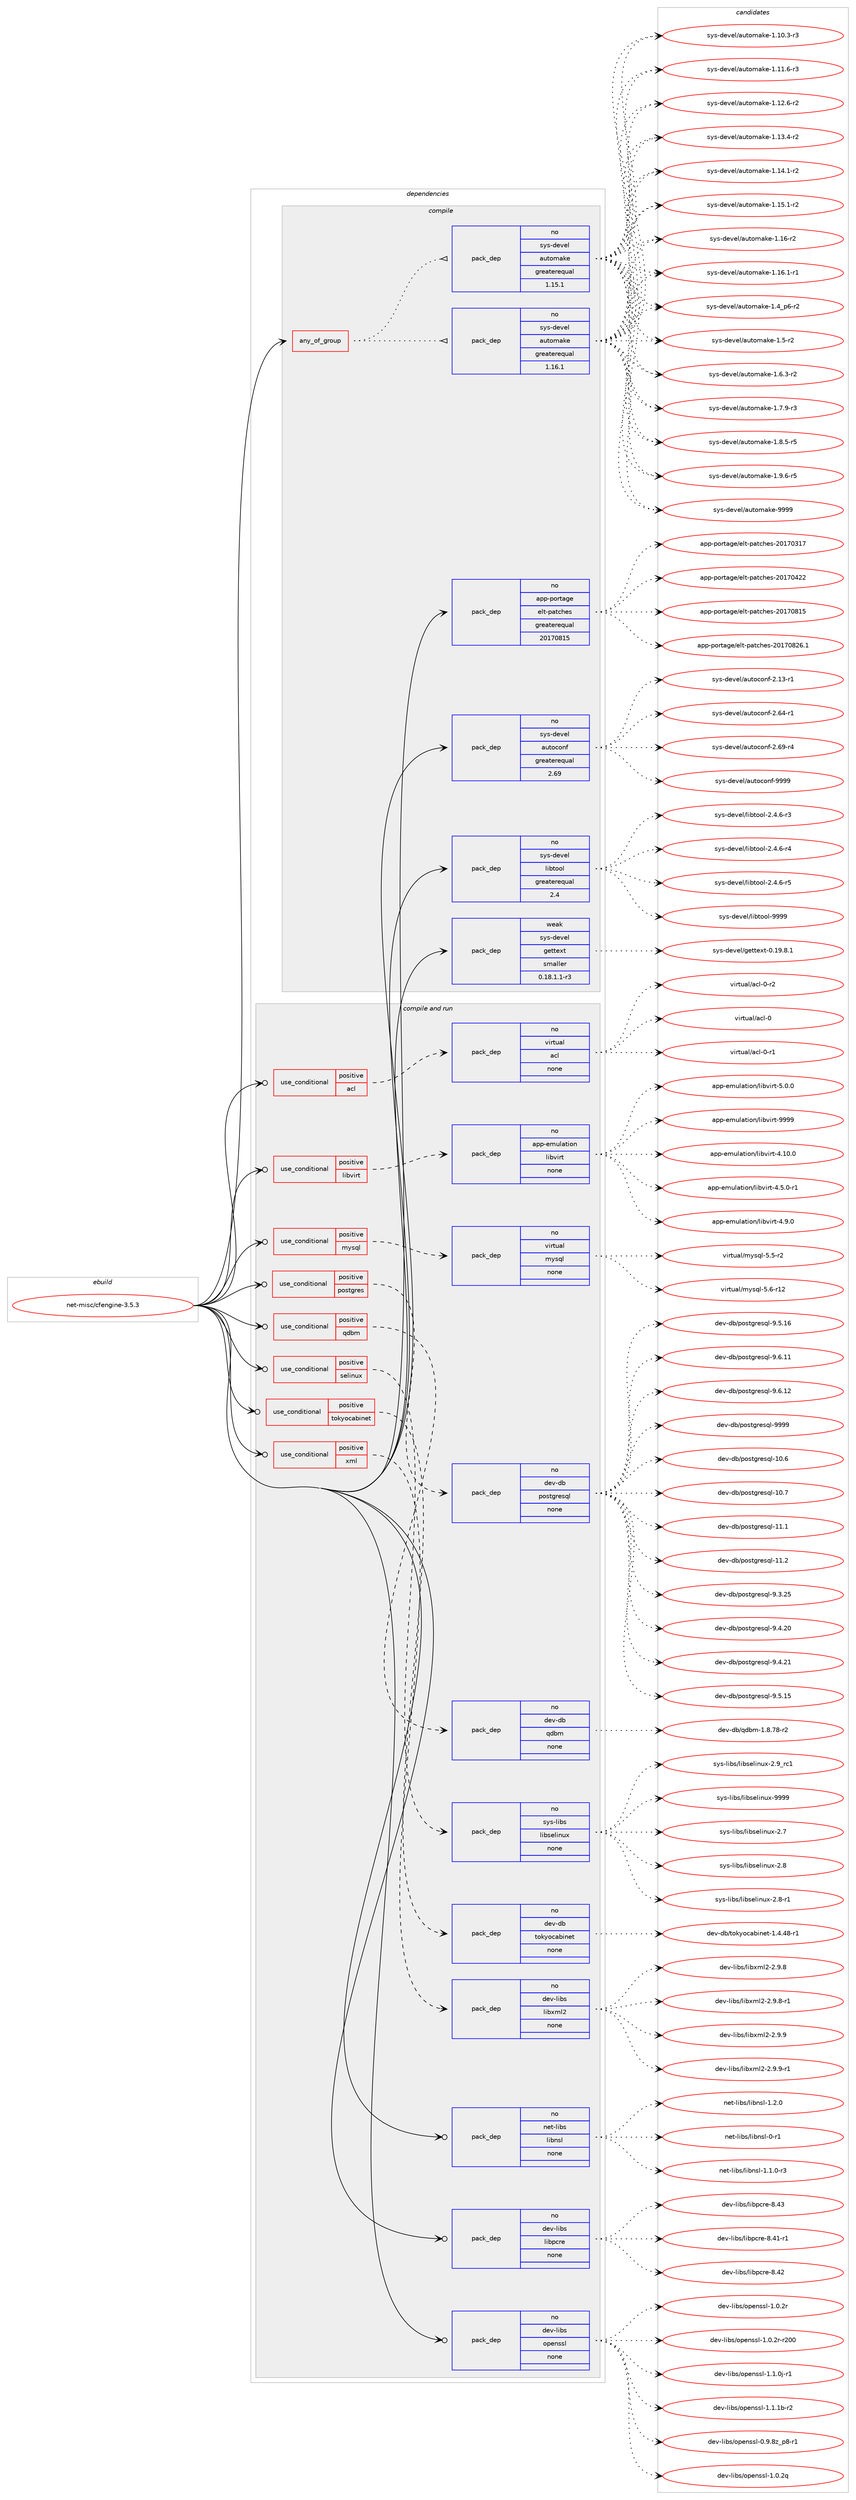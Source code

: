digraph prolog {

# *************
# Graph options
# *************

newrank=true;
concentrate=true;
compound=true;
graph [rankdir=LR,fontname=Helvetica,fontsize=10,ranksep=1.5];#, ranksep=2.5, nodesep=0.2];
edge  [arrowhead=vee];
node  [fontname=Helvetica,fontsize=10];

# **********
# The ebuild
# **********

subgraph cluster_leftcol {
color=gray;
rank=same;
label=<<i>ebuild</i>>;
id [label="net-misc/cfengine-3.5.3", color=red, width=4, href="../net-misc/cfengine-3.5.3.svg"];
}

# ****************
# The dependencies
# ****************

subgraph cluster_midcol {
color=gray;
label=<<i>dependencies</i>>;
subgraph cluster_compile {
fillcolor="#eeeeee";
style=filled;
label=<<i>compile</i>>;
subgraph any26317 {
dependency1666130 [label=<<TABLE BORDER="0" CELLBORDER="1" CELLSPACING="0" CELLPADDING="4"><TR><TD CELLPADDING="10">any_of_group</TD></TR></TABLE>>, shape=none, color=red];subgraph pack1191106 {
dependency1666131 [label=<<TABLE BORDER="0" CELLBORDER="1" CELLSPACING="0" CELLPADDING="4" WIDTH="220"><TR><TD ROWSPAN="6" CELLPADDING="30">pack_dep</TD></TR><TR><TD WIDTH="110">no</TD></TR><TR><TD>sys-devel</TD></TR><TR><TD>automake</TD></TR><TR><TD>greaterequal</TD></TR><TR><TD>1.16.1</TD></TR></TABLE>>, shape=none, color=blue];
}
dependency1666130:e -> dependency1666131:w [weight=20,style="dotted",arrowhead="oinv"];
subgraph pack1191107 {
dependency1666132 [label=<<TABLE BORDER="0" CELLBORDER="1" CELLSPACING="0" CELLPADDING="4" WIDTH="220"><TR><TD ROWSPAN="6" CELLPADDING="30">pack_dep</TD></TR><TR><TD WIDTH="110">no</TD></TR><TR><TD>sys-devel</TD></TR><TR><TD>automake</TD></TR><TR><TD>greaterequal</TD></TR><TR><TD>1.15.1</TD></TR></TABLE>>, shape=none, color=blue];
}
dependency1666130:e -> dependency1666132:w [weight=20,style="dotted",arrowhead="oinv"];
}
id:e -> dependency1666130:w [weight=20,style="solid",arrowhead="vee"];
subgraph pack1191108 {
dependency1666133 [label=<<TABLE BORDER="0" CELLBORDER="1" CELLSPACING="0" CELLPADDING="4" WIDTH="220"><TR><TD ROWSPAN="6" CELLPADDING="30">pack_dep</TD></TR><TR><TD WIDTH="110">no</TD></TR><TR><TD>app-portage</TD></TR><TR><TD>elt-patches</TD></TR><TR><TD>greaterequal</TD></TR><TR><TD>20170815</TD></TR></TABLE>>, shape=none, color=blue];
}
id:e -> dependency1666133:w [weight=20,style="solid",arrowhead="vee"];
subgraph pack1191109 {
dependency1666134 [label=<<TABLE BORDER="0" CELLBORDER="1" CELLSPACING="0" CELLPADDING="4" WIDTH="220"><TR><TD ROWSPAN="6" CELLPADDING="30">pack_dep</TD></TR><TR><TD WIDTH="110">no</TD></TR><TR><TD>sys-devel</TD></TR><TR><TD>autoconf</TD></TR><TR><TD>greaterequal</TD></TR><TR><TD>2.69</TD></TR></TABLE>>, shape=none, color=blue];
}
id:e -> dependency1666134:w [weight=20,style="solid",arrowhead="vee"];
subgraph pack1191110 {
dependency1666135 [label=<<TABLE BORDER="0" CELLBORDER="1" CELLSPACING="0" CELLPADDING="4" WIDTH="220"><TR><TD ROWSPAN="6" CELLPADDING="30">pack_dep</TD></TR><TR><TD WIDTH="110">no</TD></TR><TR><TD>sys-devel</TD></TR><TR><TD>libtool</TD></TR><TR><TD>greaterequal</TD></TR><TR><TD>2.4</TD></TR></TABLE>>, shape=none, color=blue];
}
id:e -> dependency1666135:w [weight=20,style="solid",arrowhead="vee"];
subgraph pack1191111 {
dependency1666136 [label=<<TABLE BORDER="0" CELLBORDER="1" CELLSPACING="0" CELLPADDING="4" WIDTH="220"><TR><TD ROWSPAN="6" CELLPADDING="30">pack_dep</TD></TR><TR><TD WIDTH="110">weak</TD></TR><TR><TD>sys-devel</TD></TR><TR><TD>gettext</TD></TR><TR><TD>smaller</TD></TR><TR><TD>0.18.1.1-r3</TD></TR></TABLE>>, shape=none, color=blue];
}
id:e -> dependency1666136:w [weight=20,style="solid",arrowhead="vee"];
}
subgraph cluster_compileandrun {
fillcolor="#eeeeee";
style=filled;
label=<<i>compile and run</i>>;
subgraph cond447919 {
dependency1666137 [label=<<TABLE BORDER="0" CELLBORDER="1" CELLSPACING="0" CELLPADDING="4"><TR><TD ROWSPAN="3" CELLPADDING="10">use_conditional</TD></TR><TR><TD>positive</TD></TR><TR><TD>acl</TD></TR></TABLE>>, shape=none, color=red];
subgraph pack1191112 {
dependency1666138 [label=<<TABLE BORDER="0" CELLBORDER="1" CELLSPACING="0" CELLPADDING="4" WIDTH="220"><TR><TD ROWSPAN="6" CELLPADDING="30">pack_dep</TD></TR><TR><TD WIDTH="110">no</TD></TR><TR><TD>virtual</TD></TR><TR><TD>acl</TD></TR><TR><TD>none</TD></TR><TR><TD></TD></TR></TABLE>>, shape=none, color=blue];
}
dependency1666137:e -> dependency1666138:w [weight=20,style="dashed",arrowhead="vee"];
}
id:e -> dependency1666137:w [weight=20,style="solid",arrowhead="odotvee"];
subgraph cond447920 {
dependency1666139 [label=<<TABLE BORDER="0" CELLBORDER="1" CELLSPACING="0" CELLPADDING="4"><TR><TD ROWSPAN="3" CELLPADDING="10">use_conditional</TD></TR><TR><TD>positive</TD></TR><TR><TD>libvirt</TD></TR></TABLE>>, shape=none, color=red];
subgraph pack1191113 {
dependency1666140 [label=<<TABLE BORDER="0" CELLBORDER="1" CELLSPACING="0" CELLPADDING="4" WIDTH="220"><TR><TD ROWSPAN="6" CELLPADDING="30">pack_dep</TD></TR><TR><TD WIDTH="110">no</TD></TR><TR><TD>app-emulation</TD></TR><TR><TD>libvirt</TD></TR><TR><TD>none</TD></TR><TR><TD></TD></TR></TABLE>>, shape=none, color=blue];
}
dependency1666139:e -> dependency1666140:w [weight=20,style="dashed",arrowhead="vee"];
}
id:e -> dependency1666139:w [weight=20,style="solid",arrowhead="odotvee"];
subgraph cond447921 {
dependency1666141 [label=<<TABLE BORDER="0" CELLBORDER="1" CELLSPACING="0" CELLPADDING="4"><TR><TD ROWSPAN="3" CELLPADDING="10">use_conditional</TD></TR><TR><TD>positive</TD></TR><TR><TD>mysql</TD></TR></TABLE>>, shape=none, color=red];
subgraph pack1191114 {
dependency1666142 [label=<<TABLE BORDER="0" CELLBORDER="1" CELLSPACING="0" CELLPADDING="4" WIDTH="220"><TR><TD ROWSPAN="6" CELLPADDING="30">pack_dep</TD></TR><TR><TD WIDTH="110">no</TD></TR><TR><TD>virtual</TD></TR><TR><TD>mysql</TD></TR><TR><TD>none</TD></TR><TR><TD></TD></TR></TABLE>>, shape=none, color=blue];
}
dependency1666141:e -> dependency1666142:w [weight=20,style="dashed",arrowhead="vee"];
}
id:e -> dependency1666141:w [weight=20,style="solid",arrowhead="odotvee"];
subgraph cond447922 {
dependency1666143 [label=<<TABLE BORDER="0" CELLBORDER="1" CELLSPACING="0" CELLPADDING="4"><TR><TD ROWSPAN="3" CELLPADDING="10">use_conditional</TD></TR><TR><TD>positive</TD></TR><TR><TD>postgres</TD></TR></TABLE>>, shape=none, color=red];
subgraph pack1191115 {
dependency1666144 [label=<<TABLE BORDER="0" CELLBORDER="1" CELLSPACING="0" CELLPADDING="4" WIDTH="220"><TR><TD ROWSPAN="6" CELLPADDING="30">pack_dep</TD></TR><TR><TD WIDTH="110">no</TD></TR><TR><TD>dev-db</TD></TR><TR><TD>postgresql</TD></TR><TR><TD>none</TD></TR><TR><TD></TD></TR></TABLE>>, shape=none, color=blue];
}
dependency1666143:e -> dependency1666144:w [weight=20,style="dashed",arrowhead="vee"];
}
id:e -> dependency1666143:w [weight=20,style="solid",arrowhead="odotvee"];
subgraph cond447923 {
dependency1666145 [label=<<TABLE BORDER="0" CELLBORDER="1" CELLSPACING="0" CELLPADDING="4"><TR><TD ROWSPAN="3" CELLPADDING="10">use_conditional</TD></TR><TR><TD>positive</TD></TR><TR><TD>qdbm</TD></TR></TABLE>>, shape=none, color=red];
subgraph pack1191116 {
dependency1666146 [label=<<TABLE BORDER="0" CELLBORDER="1" CELLSPACING="0" CELLPADDING="4" WIDTH="220"><TR><TD ROWSPAN="6" CELLPADDING="30">pack_dep</TD></TR><TR><TD WIDTH="110">no</TD></TR><TR><TD>dev-db</TD></TR><TR><TD>qdbm</TD></TR><TR><TD>none</TD></TR><TR><TD></TD></TR></TABLE>>, shape=none, color=blue];
}
dependency1666145:e -> dependency1666146:w [weight=20,style="dashed",arrowhead="vee"];
}
id:e -> dependency1666145:w [weight=20,style="solid",arrowhead="odotvee"];
subgraph cond447924 {
dependency1666147 [label=<<TABLE BORDER="0" CELLBORDER="1" CELLSPACING="0" CELLPADDING="4"><TR><TD ROWSPAN="3" CELLPADDING="10">use_conditional</TD></TR><TR><TD>positive</TD></TR><TR><TD>selinux</TD></TR></TABLE>>, shape=none, color=red];
subgraph pack1191117 {
dependency1666148 [label=<<TABLE BORDER="0" CELLBORDER="1" CELLSPACING="0" CELLPADDING="4" WIDTH="220"><TR><TD ROWSPAN="6" CELLPADDING="30">pack_dep</TD></TR><TR><TD WIDTH="110">no</TD></TR><TR><TD>sys-libs</TD></TR><TR><TD>libselinux</TD></TR><TR><TD>none</TD></TR><TR><TD></TD></TR></TABLE>>, shape=none, color=blue];
}
dependency1666147:e -> dependency1666148:w [weight=20,style="dashed",arrowhead="vee"];
}
id:e -> dependency1666147:w [weight=20,style="solid",arrowhead="odotvee"];
subgraph cond447925 {
dependency1666149 [label=<<TABLE BORDER="0" CELLBORDER="1" CELLSPACING="0" CELLPADDING="4"><TR><TD ROWSPAN="3" CELLPADDING="10">use_conditional</TD></TR><TR><TD>positive</TD></TR><TR><TD>tokyocabinet</TD></TR></TABLE>>, shape=none, color=red];
subgraph pack1191118 {
dependency1666150 [label=<<TABLE BORDER="0" CELLBORDER="1" CELLSPACING="0" CELLPADDING="4" WIDTH="220"><TR><TD ROWSPAN="6" CELLPADDING="30">pack_dep</TD></TR><TR><TD WIDTH="110">no</TD></TR><TR><TD>dev-db</TD></TR><TR><TD>tokyocabinet</TD></TR><TR><TD>none</TD></TR><TR><TD></TD></TR></TABLE>>, shape=none, color=blue];
}
dependency1666149:e -> dependency1666150:w [weight=20,style="dashed",arrowhead="vee"];
}
id:e -> dependency1666149:w [weight=20,style="solid",arrowhead="odotvee"];
subgraph cond447926 {
dependency1666151 [label=<<TABLE BORDER="0" CELLBORDER="1" CELLSPACING="0" CELLPADDING="4"><TR><TD ROWSPAN="3" CELLPADDING="10">use_conditional</TD></TR><TR><TD>positive</TD></TR><TR><TD>xml</TD></TR></TABLE>>, shape=none, color=red];
subgraph pack1191119 {
dependency1666152 [label=<<TABLE BORDER="0" CELLBORDER="1" CELLSPACING="0" CELLPADDING="4" WIDTH="220"><TR><TD ROWSPAN="6" CELLPADDING="30">pack_dep</TD></TR><TR><TD WIDTH="110">no</TD></TR><TR><TD>dev-libs</TD></TR><TR><TD>libxml2</TD></TR><TR><TD>none</TD></TR><TR><TD></TD></TR></TABLE>>, shape=none, color=blue];
}
dependency1666151:e -> dependency1666152:w [weight=20,style="dashed",arrowhead="vee"];
}
id:e -> dependency1666151:w [weight=20,style="solid",arrowhead="odotvee"];
subgraph pack1191120 {
dependency1666153 [label=<<TABLE BORDER="0" CELLBORDER="1" CELLSPACING="0" CELLPADDING="4" WIDTH="220"><TR><TD ROWSPAN="6" CELLPADDING="30">pack_dep</TD></TR><TR><TD WIDTH="110">no</TD></TR><TR><TD>dev-libs</TD></TR><TR><TD>libpcre</TD></TR><TR><TD>none</TD></TR><TR><TD></TD></TR></TABLE>>, shape=none, color=blue];
}
id:e -> dependency1666153:w [weight=20,style="solid",arrowhead="odotvee"];
subgraph pack1191121 {
dependency1666154 [label=<<TABLE BORDER="0" CELLBORDER="1" CELLSPACING="0" CELLPADDING="4" WIDTH="220"><TR><TD ROWSPAN="6" CELLPADDING="30">pack_dep</TD></TR><TR><TD WIDTH="110">no</TD></TR><TR><TD>dev-libs</TD></TR><TR><TD>openssl</TD></TR><TR><TD>none</TD></TR><TR><TD></TD></TR></TABLE>>, shape=none, color=blue];
}
id:e -> dependency1666154:w [weight=20,style="solid",arrowhead="odotvee"];
subgraph pack1191122 {
dependency1666155 [label=<<TABLE BORDER="0" CELLBORDER="1" CELLSPACING="0" CELLPADDING="4" WIDTH="220"><TR><TD ROWSPAN="6" CELLPADDING="30">pack_dep</TD></TR><TR><TD WIDTH="110">no</TD></TR><TR><TD>net-libs</TD></TR><TR><TD>libnsl</TD></TR><TR><TD>none</TD></TR><TR><TD></TD></TR></TABLE>>, shape=none, color=blue];
}
id:e -> dependency1666155:w [weight=20,style="solid",arrowhead="odotvee"];
}
subgraph cluster_run {
fillcolor="#eeeeee";
style=filled;
label=<<i>run</i>>;
}
}

# **************
# The candidates
# **************

subgraph cluster_choices {
rank=same;
color=gray;
label=<<i>candidates</i>>;

subgraph choice1191106 {
color=black;
nodesep=1;
choice11512111545100101118101108479711711611110997107101454946494846514511451 [label="sys-devel/automake-1.10.3-r3", color=red, width=4,href="../sys-devel/automake-1.10.3-r3.svg"];
choice11512111545100101118101108479711711611110997107101454946494946544511451 [label="sys-devel/automake-1.11.6-r3", color=red, width=4,href="../sys-devel/automake-1.11.6-r3.svg"];
choice11512111545100101118101108479711711611110997107101454946495046544511450 [label="sys-devel/automake-1.12.6-r2", color=red, width=4,href="../sys-devel/automake-1.12.6-r2.svg"];
choice11512111545100101118101108479711711611110997107101454946495146524511450 [label="sys-devel/automake-1.13.4-r2", color=red, width=4,href="../sys-devel/automake-1.13.4-r2.svg"];
choice11512111545100101118101108479711711611110997107101454946495246494511450 [label="sys-devel/automake-1.14.1-r2", color=red, width=4,href="../sys-devel/automake-1.14.1-r2.svg"];
choice11512111545100101118101108479711711611110997107101454946495346494511450 [label="sys-devel/automake-1.15.1-r2", color=red, width=4,href="../sys-devel/automake-1.15.1-r2.svg"];
choice1151211154510010111810110847971171161111099710710145494649544511450 [label="sys-devel/automake-1.16-r2", color=red, width=4,href="../sys-devel/automake-1.16-r2.svg"];
choice11512111545100101118101108479711711611110997107101454946495446494511449 [label="sys-devel/automake-1.16.1-r1", color=red, width=4,href="../sys-devel/automake-1.16.1-r1.svg"];
choice115121115451001011181011084797117116111109971071014549465295112544511450 [label="sys-devel/automake-1.4_p6-r2", color=red, width=4,href="../sys-devel/automake-1.4_p6-r2.svg"];
choice11512111545100101118101108479711711611110997107101454946534511450 [label="sys-devel/automake-1.5-r2", color=red, width=4,href="../sys-devel/automake-1.5-r2.svg"];
choice115121115451001011181011084797117116111109971071014549465446514511450 [label="sys-devel/automake-1.6.3-r2", color=red, width=4,href="../sys-devel/automake-1.6.3-r2.svg"];
choice115121115451001011181011084797117116111109971071014549465546574511451 [label="sys-devel/automake-1.7.9-r3", color=red, width=4,href="../sys-devel/automake-1.7.9-r3.svg"];
choice115121115451001011181011084797117116111109971071014549465646534511453 [label="sys-devel/automake-1.8.5-r5", color=red, width=4,href="../sys-devel/automake-1.8.5-r5.svg"];
choice115121115451001011181011084797117116111109971071014549465746544511453 [label="sys-devel/automake-1.9.6-r5", color=red, width=4,href="../sys-devel/automake-1.9.6-r5.svg"];
choice115121115451001011181011084797117116111109971071014557575757 [label="sys-devel/automake-9999", color=red, width=4,href="../sys-devel/automake-9999.svg"];
dependency1666131:e -> choice11512111545100101118101108479711711611110997107101454946494846514511451:w [style=dotted,weight="100"];
dependency1666131:e -> choice11512111545100101118101108479711711611110997107101454946494946544511451:w [style=dotted,weight="100"];
dependency1666131:e -> choice11512111545100101118101108479711711611110997107101454946495046544511450:w [style=dotted,weight="100"];
dependency1666131:e -> choice11512111545100101118101108479711711611110997107101454946495146524511450:w [style=dotted,weight="100"];
dependency1666131:e -> choice11512111545100101118101108479711711611110997107101454946495246494511450:w [style=dotted,weight="100"];
dependency1666131:e -> choice11512111545100101118101108479711711611110997107101454946495346494511450:w [style=dotted,weight="100"];
dependency1666131:e -> choice1151211154510010111810110847971171161111099710710145494649544511450:w [style=dotted,weight="100"];
dependency1666131:e -> choice11512111545100101118101108479711711611110997107101454946495446494511449:w [style=dotted,weight="100"];
dependency1666131:e -> choice115121115451001011181011084797117116111109971071014549465295112544511450:w [style=dotted,weight="100"];
dependency1666131:e -> choice11512111545100101118101108479711711611110997107101454946534511450:w [style=dotted,weight="100"];
dependency1666131:e -> choice115121115451001011181011084797117116111109971071014549465446514511450:w [style=dotted,weight="100"];
dependency1666131:e -> choice115121115451001011181011084797117116111109971071014549465546574511451:w [style=dotted,weight="100"];
dependency1666131:e -> choice115121115451001011181011084797117116111109971071014549465646534511453:w [style=dotted,weight="100"];
dependency1666131:e -> choice115121115451001011181011084797117116111109971071014549465746544511453:w [style=dotted,weight="100"];
dependency1666131:e -> choice115121115451001011181011084797117116111109971071014557575757:w [style=dotted,weight="100"];
}
subgraph choice1191107 {
color=black;
nodesep=1;
choice11512111545100101118101108479711711611110997107101454946494846514511451 [label="sys-devel/automake-1.10.3-r3", color=red, width=4,href="../sys-devel/automake-1.10.3-r3.svg"];
choice11512111545100101118101108479711711611110997107101454946494946544511451 [label="sys-devel/automake-1.11.6-r3", color=red, width=4,href="../sys-devel/automake-1.11.6-r3.svg"];
choice11512111545100101118101108479711711611110997107101454946495046544511450 [label="sys-devel/automake-1.12.6-r2", color=red, width=4,href="../sys-devel/automake-1.12.6-r2.svg"];
choice11512111545100101118101108479711711611110997107101454946495146524511450 [label="sys-devel/automake-1.13.4-r2", color=red, width=4,href="../sys-devel/automake-1.13.4-r2.svg"];
choice11512111545100101118101108479711711611110997107101454946495246494511450 [label="sys-devel/automake-1.14.1-r2", color=red, width=4,href="../sys-devel/automake-1.14.1-r2.svg"];
choice11512111545100101118101108479711711611110997107101454946495346494511450 [label="sys-devel/automake-1.15.1-r2", color=red, width=4,href="../sys-devel/automake-1.15.1-r2.svg"];
choice1151211154510010111810110847971171161111099710710145494649544511450 [label="sys-devel/automake-1.16-r2", color=red, width=4,href="../sys-devel/automake-1.16-r2.svg"];
choice11512111545100101118101108479711711611110997107101454946495446494511449 [label="sys-devel/automake-1.16.1-r1", color=red, width=4,href="../sys-devel/automake-1.16.1-r1.svg"];
choice115121115451001011181011084797117116111109971071014549465295112544511450 [label="sys-devel/automake-1.4_p6-r2", color=red, width=4,href="../sys-devel/automake-1.4_p6-r2.svg"];
choice11512111545100101118101108479711711611110997107101454946534511450 [label="sys-devel/automake-1.5-r2", color=red, width=4,href="../sys-devel/automake-1.5-r2.svg"];
choice115121115451001011181011084797117116111109971071014549465446514511450 [label="sys-devel/automake-1.6.3-r2", color=red, width=4,href="../sys-devel/automake-1.6.3-r2.svg"];
choice115121115451001011181011084797117116111109971071014549465546574511451 [label="sys-devel/automake-1.7.9-r3", color=red, width=4,href="../sys-devel/automake-1.7.9-r3.svg"];
choice115121115451001011181011084797117116111109971071014549465646534511453 [label="sys-devel/automake-1.8.5-r5", color=red, width=4,href="../sys-devel/automake-1.8.5-r5.svg"];
choice115121115451001011181011084797117116111109971071014549465746544511453 [label="sys-devel/automake-1.9.6-r5", color=red, width=4,href="../sys-devel/automake-1.9.6-r5.svg"];
choice115121115451001011181011084797117116111109971071014557575757 [label="sys-devel/automake-9999", color=red, width=4,href="../sys-devel/automake-9999.svg"];
dependency1666132:e -> choice11512111545100101118101108479711711611110997107101454946494846514511451:w [style=dotted,weight="100"];
dependency1666132:e -> choice11512111545100101118101108479711711611110997107101454946494946544511451:w [style=dotted,weight="100"];
dependency1666132:e -> choice11512111545100101118101108479711711611110997107101454946495046544511450:w [style=dotted,weight="100"];
dependency1666132:e -> choice11512111545100101118101108479711711611110997107101454946495146524511450:w [style=dotted,weight="100"];
dependency1666132:e -> choice11512111545100101118101108479711711611110997107101454946495246494511450:w [style=dotted,weight="100"];
dependency1666132:e -> choice11512111545100101118101108479711711611110997107101454946495346494511450:w [style=dotted,weight="100"];
dependency1666132:e -> choice1151211154510010111810110847971171161111099710710145494649544511450:w [style=dotted,weight="100"];
dependency1666132:e -> choice11512111545100101118101108479711711611110997107101454946495446494511449:w [style=dotted,weight="100"];
dependency1666132:e -> choice115121115451001011181011084797117116111109971071014549465295112544511450:w [style=dotted,weight="100"];
dependency1666132:e -> choice11512111545100101118101108479711711611110997107101454946534511450:w [style=dotted,weight="100"];
dependency1666132:e -> choice115121115451001011181011084797117116111109971071014549465446514511450:w [style=dotted,weight="100"];
dependency1666132:e -> choice115121115451001011181011084797117116111109971071014549465546574511451:w [style=dotted,weight="100"];
dependency1666132:e -> choice115121115451001011181011084797117116111109971071014549465646534511453:w [style=dotted,weight="100"];
dependency1666132:e -> choice115121115451001011181011084797117116111109971071014549465746544511453:w [style=dotted,weight="100"];
dependency1666132:e -> choice115121115451001011181011084797117116111109971071014557575757:w [style=dotted,weight="100"];
}
subgraph choice1191108 {
color=black;
nodesep=1;
choice97112112451121111141169710310147101108116451129711699104101115455048495548514955 [label="app-portage/elt-patches-20170317", color=red, width=4,href="../app-portage/elt-patches-20170317.svg"];
choice97112112451121111141169710310147101108116451129711699104101115455048495548525050 [label="app-portage/elt-patches-20170422", color=red, width=4,href="../app-portage/elt-patches-20170422.svg"];
choice97112112451121111141169710310147101108116451129711699104101115455048495548564953 [label="app-portage/elt-patches-20170815", color=red, width=4,href="../app-portage/elt-patches-20170815.svg"];
choice971121124511211111411697103101471011081164511297116991041011154550484955485650544649 [label="app-portage/elt-patches-20170826.1", color=red, width=4,href="../app-portage/elt-patches-20170826.1.svg"];
dependency1666133:e -> choice97112112451121111141169710310147101108116451129711699104101115455048495548514955:w [style=dotted,weight="100"];
dependency1666133:e -> choice97112112451121111141169710310147101108116451129711699104101115455048495548525050:w [style=dotted,weight="100"];
dependency1666133:e -> choice97112112451121111141169710310147101108116451129711699104101115455048495548564953:w [style=dotted,weight="100"];
dependency1666133:e -> choice971121124511211111411697103101471011081164511297116991041011154550484955485650544649:w [style=dotted,weight="100"];
}
subgraph choice1191109 {
color=black;
nodesep=1;
choice1151211154510010111810110847971171161119911111010245504649514511449 [label="sys-devel/autoconf-2.13-r1", color=red, width=4,href="../sys-devel/autoconf-2.13-r1.svg"];
choice1151211154510010111810110847971171161119911111010245504654524511449 [label="sys-devel/autoconf-2.64-r1", color=red, width=4,href="../sys-devel/autoconf-2.64-r1.svg"];
choice1151211154510010111810110847971171161119911111010245504654574511452 [label="sys-devel/autoconf-2.69-r4", color=red, width=4,href="../sys-devel/autoconf-2.69-r4.svg"];
choice115121115451001011181011084797117116111991111101024557575757 [label="sys-devel/autoconf-9999", color=red, width=4,href="../sys-devel/autoconf-9999.svg"];
dependency1666134:e -> choice1151211154510010111810110847971171161119911111010245504649514511449:w [style=dotted,weight="100"];
dependency1666134:e -> choice1151211154510010111810110847971171161119911111010245504654524511449:w [style=dotted,weight="100"];
dependency1666134:e -> choice1151211154510010111810110847971171161119911111010245504654574511452:w [style=dotted,weight="100"];
dependency1666134:e -> choice115121115451001011181011084797117116111991111101024557575757:w [style=dotted,weight="100"];
}
subgraph choice1191110 {
color=black;
nodesep=1;
choice1151211154510010111810110847108105981161111111084550465246544511451 [label="sys-devel/libtool-2.4.6-r3", color=red, width=4,href="../sys-devel/libtool-2.4.6-r3.svg"];
choice1151211154510010111810110847108105981161111111084550465246544511452 [label="sys-devel/libtool-2.4.6-r4", color=red, width=4,href="../sys-devel/libtool-2.4.6-r4.svg"];
choice1151211154510010111810110847108105981161111111084550465246544511453 [label="sys-devel/libtool-2.4.6-r5", color=red, width=4,href="../sys-devel/libtool-2.4.6-r5.svg"];
choice1151211154510010111810110847108105981161111111084557575757 [label="sys-devel/libtool-9999", color=red, width=4,href="../sys-devel/libtool-9999.svg"];
dependency1666135:e -> choice1151211154510010111810110847108105981161111111084550465246544511451:w [style=dotted,weight="100"];
dependency1666135:e -> choice1151211154510010111810110847108105981161111111084550465246544511452:w [style=dotted,weight="100"];
dependency1666135:e -> choice1151211154510010111810110847108105981161111111084550465246544511453:w [style=dotted,weight="100"];
dependency1666135:e -> choice1151211154510010111810110847108105981161111111084557575757:w [style=dotted,weight="100"];
}
subgraph choice1191111 {
color=black;
nodesep=1;
choice1151211154510010111810110847103101116116101120116454846495746564649 [label="sys-devel/gettext-0.19.8.1", color=red, width=4,href="../sys-devel/gettext-0.19.8.1.svg"];
dependency1666136:e -> choice1151211154510010111810110847103101116116101120116454846495746564649:w [style=dotted,weight="100"];
}
subgraph choice1191112 {
color=black;
nodesep=1;
choice118105114116117971084797991084548 [label="virtual/acl-0", color=red, width=4,href="../virtual/acl-0.svg"];
choice1181051141161179710847979910845484511449 [label="virtual/acl-0-r1", color=red, width=4,href="../virtual/acl-0-r1.svg"];
choice1181051141161179710847979910845484511450 [label="virtual/acl-0-r2", color=red, width=4,href="../virtual/acl-0-r2.svg"];
dependency1666138:e -> choice118105114116117971084797991084548:w [style=dotted,weight="100"];
dependency1666138:e -> choice1181051141161179710847979910845484511449:w [style=dotted,weight="100"];
dependency1666138:e -> choice1181051141161179710847979910845484511450:w [style=dotted,weight="100"];
}
subgraph choice1191113 {
color=black;
nodesep=1;
choice971121124510110911710897116105111110471081059811810511411645524649484648 [label="app-emulation/libvirt-4.10.0", color=red, width=4,href="../app-emulation/libvirt-4.10.0.svg"];
choice97112112451011091171089711610511111047108105981181051141164552465346484511449 [label="app-emulation/libvirt-4.5.0-r1", color=red, width=4,href="../app-emulation/libvirt-4.5.0-r1.svg"];
choice9711211245101109117108971161051111104710810598118105114116455246574648 [label="app-emulation/libvirt-4.9.0", color=red, width=4,href="../app-emulation/libvirt-4.9.0.svg"];
choice9711211245101109117108971161051111104710810598118105114116455346484648 [label="app-emulation/libvirt-5.0.0", color=red, width=4,href="../app-emulation/libvirt-5.0.0.svg"];
choice97112112451011091171089711610511111047108105981181051141164557575757 [label="app-emulation/libvirt-9999", color=red, width=4,href="../app-emulation/libvirt-9999.svg"];
dependency1666140:e -> choice971121124510110911710897116105111110471081059811810511411645524649484648:w [style=dotted,weight="100"];
dependency1666140:e -> choice97112112451011091171089711610511111047108105981181051141164552465346484511449:w [style=dotted,weight="100"];
dependency1666140:e -> choice9711211245101109117108971161051111104710810598118105114116455246574648:w [style=dotted,weight="100"];
dependency1666140:e -> choice9711211245101109117108971161051111104710810598118105114116455346484648:w [style=dotted,weight="100"];
dependency1666140:e -> choice97112112451011091171089711610511111047108105981181051141164557575757:w [style=dotted,weight="100"];
}
subgraph choice1191114 {
color=black;
nodesep=1;
choice1181051141161179710847109121115113108455346534511450 [label="virtual/mysql-5.5-r2", color=red, width=4,href="../virtual/mysql-5.5-r2.svg"];
choice118105114116117971084710912111511310845534654451144950 [label="virtual/mysql-5.6-r12", color=red, width=4,href="../virtual/mysql-5.6-r12.svg"];
dependency1666142:e -> choice1181051141161179710847109121115113108455346534511450:w [style=dotted,weight="100"];
dependency1666142:e -> choice118105114116117971084710912111511310845534654451144950:w [style=dotted,weight="100"];
}
subgraph choice1191115 {
color=black;
nodesep=1;
choice1001011184510098471121111151161031141011151131084549484654 [label="dev-db/postgresql-10.6", color=red, width=4,href="../dev-db/postgresql-10.6.svg"];
choice1001011184510098471121111151161031141011151131084549484655 [label="dev-db/postgresql-10.7", color=red, width=4,href="../dev-db/postgresql-10.7.svg"];
choice1001011184510098471121111151161031141011151131084549494649 [label="dev-db/postgresql-11.1", color=red, width=4,href="../dev-db/postgresql-11.1.svg"];
choice1001011184510098471121111151161031141011151131084549494650 [label="dev-db/postgresql-11.2", color=red, width=4,href="../dev-db/postgresql-11.2.svg"];
choice10010111845100984711211111511610311410111511310845574651465053 [label="dev-db/postgresql-9.3.25", color=red, width=4,href="../dev-db/postgresql-9.3.25.svg"];
choice10010111845100984711211111511610311410111511310845574652465048 [label="dev-db/postgresql-9.4.20", color=red, width=4,href="../dev-db/postgresql-9.4.20.svg"];
choice10010111845100984711211111511610311410111511310845574652465049 [label="dev-db/postgresql-9.4.21", color=red, width=4,href="../dev-db/postgresql-9.4.21.svg"];
choice10010111845100984711211111511610311410111511310845574653464953 [label="dev-db/postgresql-9.5.15", color=red, width=4,href="../dev-db/postgresql-9.5.15.svg"];
choice10010111845100984711211111511610311410111511310845574653464954 [label="dev-db/postgresql-9.5.16", color=red, width=4,href="../dev-db/postgresql-9.5.16.svg"];
choice10010111845100984711211111511610311410111511310845574654464949 [label="dev-db/postgresql-9.6.11", color=red, width=4,href="../dev-db/postgresql-9.6.11.svg"];
choice10010111845100984711211111511610311410111511310845574654464950 [label="dev-db/postgresql-9.6.12", color=red, width=4,href="../dev-db/postgresql-9.6.12.svg"];
choice1001011184510098471121111151161031141011151131084557575757 [label="dev-db/postgresql-9999", color=red, width=4,href="../dev-db/postgresql-9999.svg"];
dependency1666144:e -> choice1001011184510098471121111151161031141011151131084549484654:w [style=dotted,weight="100"];
dependency1666144:e -> choice1001011184510098471121111151161031141011151131084549484655:w [style=dotted,weight="100"];
dependency1666144:e -> choice1001011184510098471121111151161031141011151131084549494649:w [style=dotted,weight="100"];
dependency1666144:e -> choice1001011184510098471121111151161031141011151131084549494650:w [style=dotted,weight="100"];
dependency1666144:e -> choice10010111845100984711211111511610311410111511310845574651465053:w [style=dotted,weight="100"];
dependency1666144:e -> choice10010111845100984711211111511610311410111511310845574652465048:w [style=dotted,weight="100"];
dependency1666144:e -> choice10010111845100984711211111511610311410111511310845574652465049:w [style=dotted,weight="100"];
dependency1666144:e -> choice10010111845100984711211111511610311410111511310845574653464953:w [style=dotted,weight="100"];
dependency1666144:e -> choice10010111845100984711211111511610311410111511310845574653464954:w [style=dotted,weight="100"];
dependency1666144:e -> choice10010111845100984711211111511610311410111511310845574654464949:w [style=dotted,weight="100"];
dependency1666144:e -> choice10010111845100984711211111511610311410111511310845574654464950:w [style=dotted,weight="100"];
dependency1666144:e -> choice1001011184510098471121111151161031141011151131084557575757:w [style=dotted,weight="100"];
}
subgraph choice1191116 {
color=black;
nodesep=1;
choice10010111845100984711310098109454946564655564511450 [label="dev-db/qdbm-1.8.78-r2", color=red, width=4,href="../dev-db/qdbm-1.8.78-r2.svg"];
dependency1666146:e -> choice10010111845100984711310098109454946564655564511450:w [style=dotted,weight="100"];
}
subgraph choice1191117 {
color=black;
nodesep=1;
choice1151211154510810598115471081059811510110810511011712045504655 [label="sys-libs/libselinux-2.7", color=red, width=4,href="../sys-libs/libselinux-2.7.svg"];
choice1151211154510810598115471081059811510110810511011712045504656 [label="sys-libs/libselinux-2.8", color=red, width=4,href="../sys-libs/libselinux-2.8.svg"];
choice11512111545108105981154710810598115101108105110117120455046564511449 [label="sys-libs/libselinux-2.8-r1", color=red, width=4,href="../sys-libs/libselinux-2.8-r1.svg"];
choice1151211154510810598115471081059811510110810511011712045504657951149949 [label="sys-libs/libselinux-2.9_rc1", color=red, width=4,href="../sys-libs/libselinux-2.9_rc1.svg"];
choice115121115451081059811547108105981151011081051101171204557575757 [label="sys-libs/libselinux-9999", color=red, width=4,href="../sys-libs/libselinux-9999.svg"];
dependency1666148:e -> choice1151211154510810598115471081059811510110810511011712045504655:w [style=dotted,weight="100"];
dependency1666148:e -> choice1151211154510810598115471081059811510110810511011712045504656:w [style=dotted,weight="100"];
dependency1666148:e -> choice11512111545108105981154710810598115101108105110117120455046564511449:w [style=dotted,weight="100"];
dependency1666148:e -> choice1151211154510810598115471081059811510110810511011712045504657951149949:w [style=dotted,weight="100"];
dependency1666148:e -> choice115121115451081059811547108105981151011081051101171204557575757:w [style=dotted,weight="100"];
}
subgraph choice1191118 {
color=black;
nodesep=1;
choice100101118451009847116111107121111999798105110101116454946524652564511449 [label="dev-db/tokyocabinet-1.4.48-r1", color=red, width=4,href="../dev-db/tokyocabinet-1.4.48-r1.svg"];
dependency1666150:e -> choice100101118451009847116111107121111999798105110101116454946524652564511449:w [style=dotted,weight="100"];
}
subgraph choice1191119 {
color=black;
nodesep=1;
choice1001011184510810598115471081059812010910850455046574656 [label="dev-libs/libxml2-2.9.8", color=red, width=4,href="../dev-libs/libxml2-2.9.8.svg"];
choice10010111845108105981154710810598120109108504550465746564511449 [label="dev-libs/libxml2-2.9.8-r1", color=red, width=4,href="../dev-libs/libxml2-2.9.8-r1.svg"];
choice1001011184510810598115471081059812010910850455046574657 [label="dev-libs/libxml2-2.9.9", color=red, width=4,href="../dev-libs/libxml2-2.9.9.svg"];
choice10010111845108105981154710810598120109108504550465746574511449 [label="dev-libs/libxml2-2.9.9-r1", color=red, width=4,href="../dev-libs/libxml2-2.9.9-r1.svg"];
dependency1666152:e -> choice1001011184510810598115471081059812010910850455046574656:w [style=dotted,weight="100"];
dependency1666152:e -> choice10010111845108105981154710810598120109108504550465746564511449:w [style=dotted,weight="100"];
dependency1666152:e -> choice1001011184510810598115471081059812010910850455046574657:w [style=dotted,weight="100"];
dependency1666152:e -> choice10010111845108105981154710810598120109108504550465746574511449:w [style=dotted,weight="100"];
}
subgraph choice1191120 {
color=black;
nodesep=1;
choice100101118451081059811547108105981129911410145564652494511449 [label="dev-libs/libpcre-8.41-r1", color=red, width=4,href="../dev-libs/libpcre-8.41-r1.svg"];
choice10010111845108105981154710810598112991141014556465250 [label="dev-libs/libpcre-8.42", color=red, width=4,href="../dev-libs/libpcre-8.42.svg"];
choice10010111845108105981154710810598112991141014556465251 [label="dev-libs/libpcre-8.43", color=red, width=4,href="../dev-libs/libpcre-8.43.svg"];
dependency1666153:e -> choice100101118451081059811547108105981129911410145564652494511449:w [style=dotted,weight="100"];
dependency1666153:e -> choice10010111845108105981154710810598112991141014556465250:w [style=dotted,weight="100"];
dependency1666153:e -> choice10010111845108105981154710810598112991141014556465251:w [style=dotted,weight="100"];
}
subgraph choice1191121 {
color=black;
nodesep=1;
choice10010111845108105981154711111210111011511510845484657465612295112564511449 [label="dev-libs/openssl-0.9.8z_p8-r1", color=red, width=4,href="../dev-libs/openssl-0.9.8z_p8-r1.svg"];
choice100101118451081059811547111112101110115115108454946484650113 [label="dev-libs/openssl-1.0.2q", color=red, width=4,href="../dev-libs/openssl-1.0.2q.svg"];
choice100101118451081059811547111112101110115115108454946484650114 [label="dev-libs/openssl-1.0.2r", color=red, width=4,href="../dev-libs/openssl-1.0.2r.svg"];
choice10010111845108105981154711111210111011511510845494648465011445114504848 [label="dev-libs/openssl-1.0.2r-r200", color=red, width=4,href="../dev-libs/openssl-1.0.2r-r200.svg"];
choice1001011184510810598115471111121011101151151084549464946481064511449 [label="dev-libs/openssl-1.1.0j-r1", color=red, width=4,href="../dev-libs/openssl-1.1.0j-r1.svg"];
choice100101118451081059811547111112101110115115108454946494649984511450 [label="dev-libs/openssl-1.1.1b-r2", color=red, width=4,href="../dev-libs/openssl-1.1.1b-r2.svg"];
dependency1666154:e -> choice10010111845108105981154711111210111011511510845484657465612295112564511449:w [style=dotted,weight="100"];
dependency1666154:e -> choice100101118451081059811547111112101110115115108454946484650113:w [style=dotted,weight="100"];
dependency1666154:e -> choice100101118451081059811547111112101110115115108454946484650114:w [style=dotted,weight="100"];
dependency1666154:e -> choice10010111845108105981154711111210111011511510845494648465011445114504848:w [style=dotted,weight="100"];
dependency1666154:e -> choice1001011184510810598115471111121011101151151084549464946481064511449:w [style=dotted,weight="100"];
dependency1666154:e -> choice100101118451081059811547111112101110115115108454946494649984511450:w [style=dotted,weight="100"];
}
subgraph choice1191122 {
color=black;
nodesep=1;
choice1101011164510810598115471081059811011510845484511449 [label="net-libs/libnsl-0-r1", color=red, width=4,href="../net-libs/libnsl-0-r1.svg"];
choice110101116451081059811547108105981101151084549464946484511451 [label="net-libs/libnsl-1.1.0-r3", color=red, width=4,href="../net-libs/libnsl-1.1.0-r3.svg"];
choice11010111645108105981154710810598110115108454946504648 [label="net-libs/libnsl-1.2.0", color=red, width=4,href="../net-libs/libnsl-1.2.0.svg"];
dependency1666155:e -> choice1101011164510810598115471081059811011510845484511449:w [style=dotted,weight="100"];
dependency1666155:e -> choice110101116451081059811547108105981101151084549464946484511451:w [style=dotted,weight="100"];
dependency1666155:e -> choice11010111645108105981154710810598110115108454946504648:w [style=dotted,weight="100"];
}
}

}
